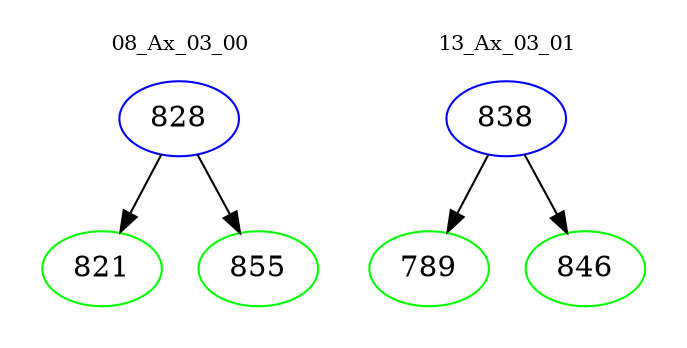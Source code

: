 digraph{
subgraph cluster_0 {
color = white
label = "08_Ax_03_00";
fontsize=10;
T0_828 [label="828", color="blue"]
T0_828 -> T0_821 [color="black"]
T0_821 [label="821", color="green"]
T0_828 -> T0_855 [color="black"]
T0_855 [label="855", color="green"]
}
subgraph cluster_1 {
color = white
label = "13_Ax_03_01";
fontsize=10;
T1_838 [label="838", color="blue"]
T1_838 -> T1_789 [color="black"]
T1_789 [label="789", color="green"]
T1_838 -> T1_846 [color="black"]
T1_846 [label="846", color="green"]
}
}
